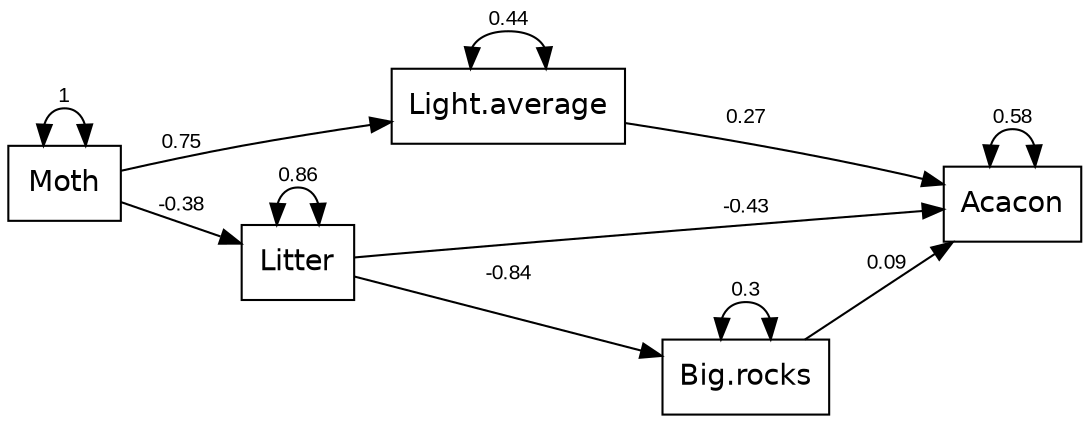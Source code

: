digraph "sem.fit" {
  rankdir=LR;
  size="12,12";
  node [fontname="Helvetica" fontsize=14 shape=box];
  edge [fontname="Arial" fontsize=10];
  center=1;
  "Moth" -> "Light.average" [label="0.75"];
  "Moth" -> "Litter" [label="-0.38"];
  "Light.average" -> "Acacon" [label="0.27"];
  "Litter" -> "Big.rocks" [label="-0.84"];
  "Litter" -> "Acacon" [label="-0.43"];
  "Big.rocks" -> "Acacon" [label="0.09"];
  "Moth" -> "Moth" [label="1" dir=both];
  "Light.average" -> "Light.average" [label="0.44" dir=both];
  "Litter" -> "Litter" [label="0.86" dir=both];
  "Big.rocks" -> "Big.rocks" [label="0.3" dir=both];
  "Acacon" -> "Acacon" [label="0.58" dir=both];
}
